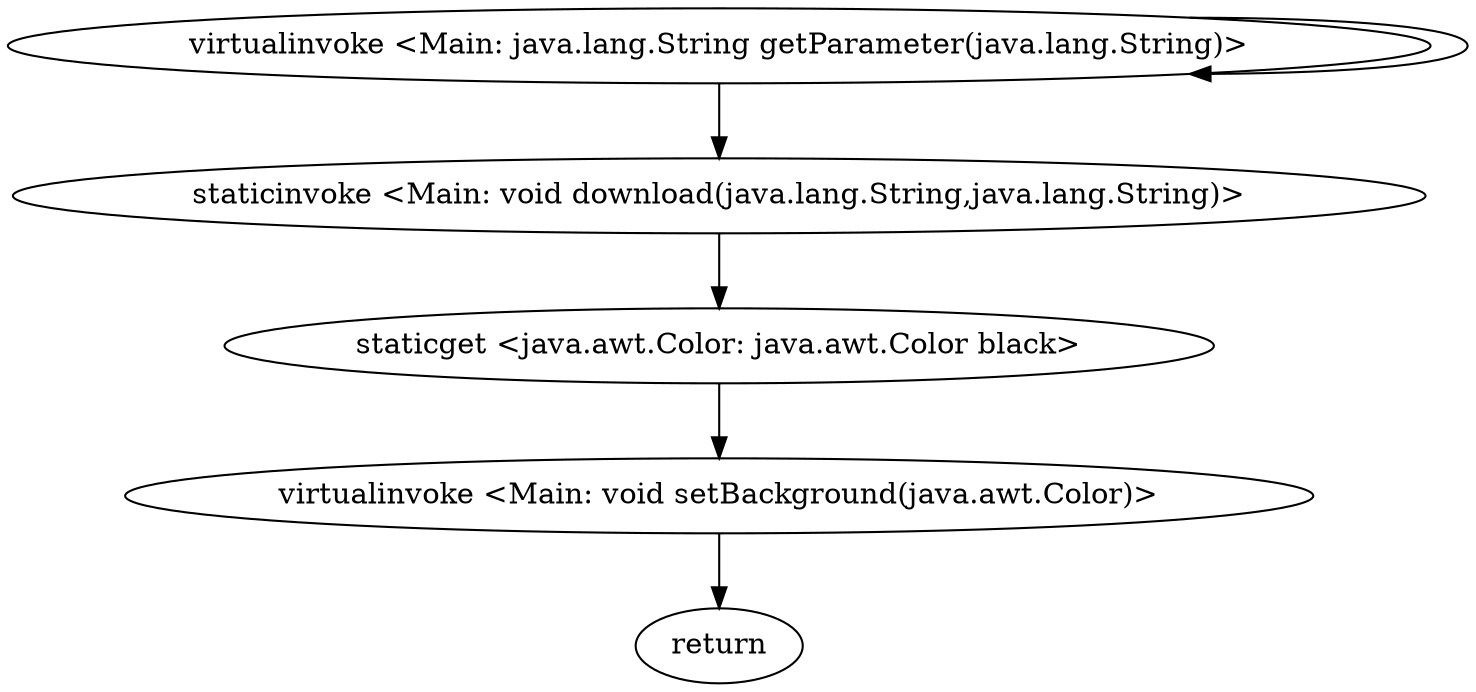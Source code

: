 digraph "" {
"virtualinvoke <Main: java.lang.String getParameter(java.lang.String)>";
 "virtualinvoke <Main: java.lang.String getParameter(java.lang.String)>"->"virtualinvoke <Main: java.lang.String getParameter(java.lang.String)>";
 "virtualinvoke <Main: java.lang.String getParameter(java.lang.String)>"->"staticinvoke <Main: void download(java.lang.String,java.lang.String)>";
 "staticinvoke <Main: void download(java.lang.String,java.lang.String)>"->"staticget <java.awt.Color: java.awt.Color black>";
 "staticget <java.awt.Color: java.awt.Color black>"->"virtualinvoke <Main: void setBackground(java.awt.Color)>";
 "virtualinvoke <Main: void setBackground(java.awt.Color)>"->"return";
}
